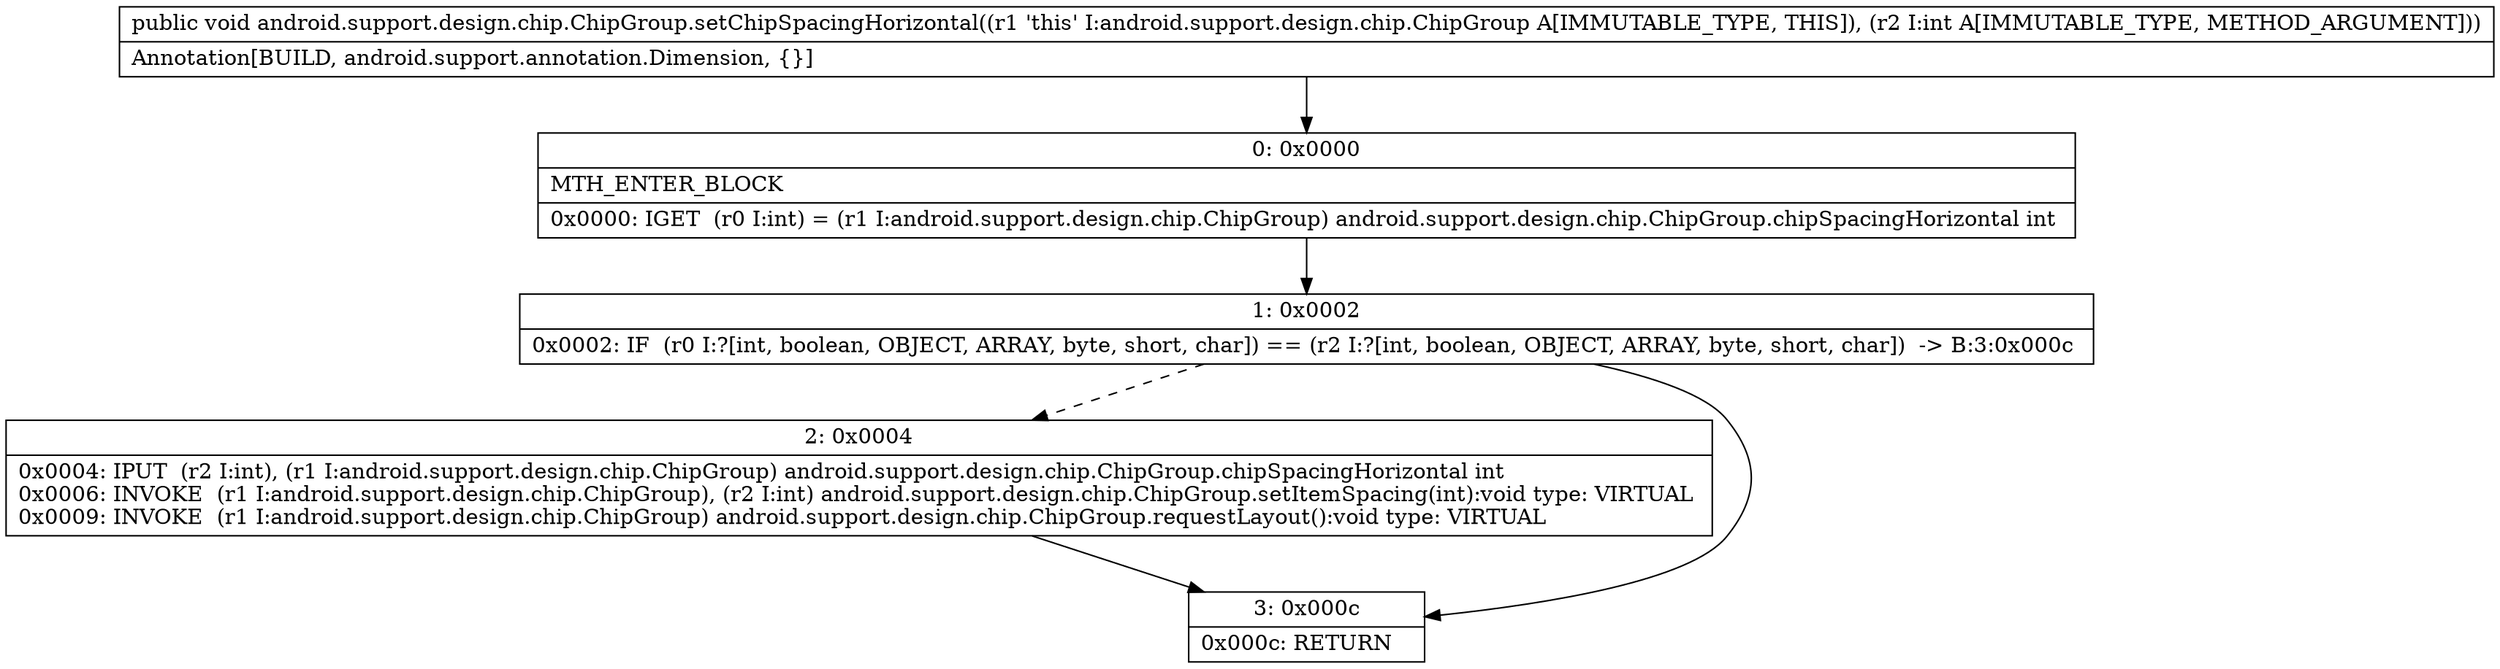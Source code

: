 digraph "CFG forandroid.support.design.chip.ChipGroup.setChipSpacingHorizontal(I)V" {
Node_0 [shape=record,label="{0\:\ 0x0000|MTH_ENTER_BLOCK\l|0x0000: IGET  (r0 I:int) = (r1 I:android.support.design.chip.ChipGroup) android.support.design.chip.ChipGroup.chipSpacingHorizontal int \l}"];
Node_1 [shape=record,label="{1\:\ 0x0002|0x0002: IF  (r0 I:?[int, boolean, OBJECT, ARRAY, byte, short, char]) == (r2 I:?[int, boolean, OBJECT, ARRAY, byte, short, char])  \-\> B:3:0x000c \l}"];
Node_2 [shape=record,label="{2\:\ 0x0004|0x0004: IPUT  (r2 I:int), (r1 I:android.support.design.chip.ChipGroup) android.support.design.chip.ChipGroup.chipSpacingHorizontal int \l0x0006: INVOKE  (r1 I:android.support.design.chip.ChipGroup), (r2 I:int) android.support.design.chip.ChipGroup.setItemSpacing(int):void type: VIRTUAL \l0x0009: INVOKE  (r1 I:android.support.design.chip.ChipGroup) android.support.design.chip.ChipGroup.requestLayout():void type: VIRTUAL \l}"];
Node_3 [shape=record,label="{3\:\ 0x000c|0x000c: RETURN   \l}"];
MethodNode[shape=record,label="{public void android.support.design.chip.ChipGroup.setChipSpacingHorizontal((r1 'this' I:android.support.design.chip.ChipGroup A[IMMUTABLE_TYPE, THIS]), (r2 I:int A[IMMUTABLE_TYPE, METHOD_ARGUMENT]))  | Annotation[BUILD, android.support.annotation.Dimension, \{\}]\l}"];
MethodNode -> Node_0;
Node_0 -> Node_1;
Node_1 -> Node_2[style=dashed];
Node_1 -> Node_3;
Node_2 -> Node_3;
}

